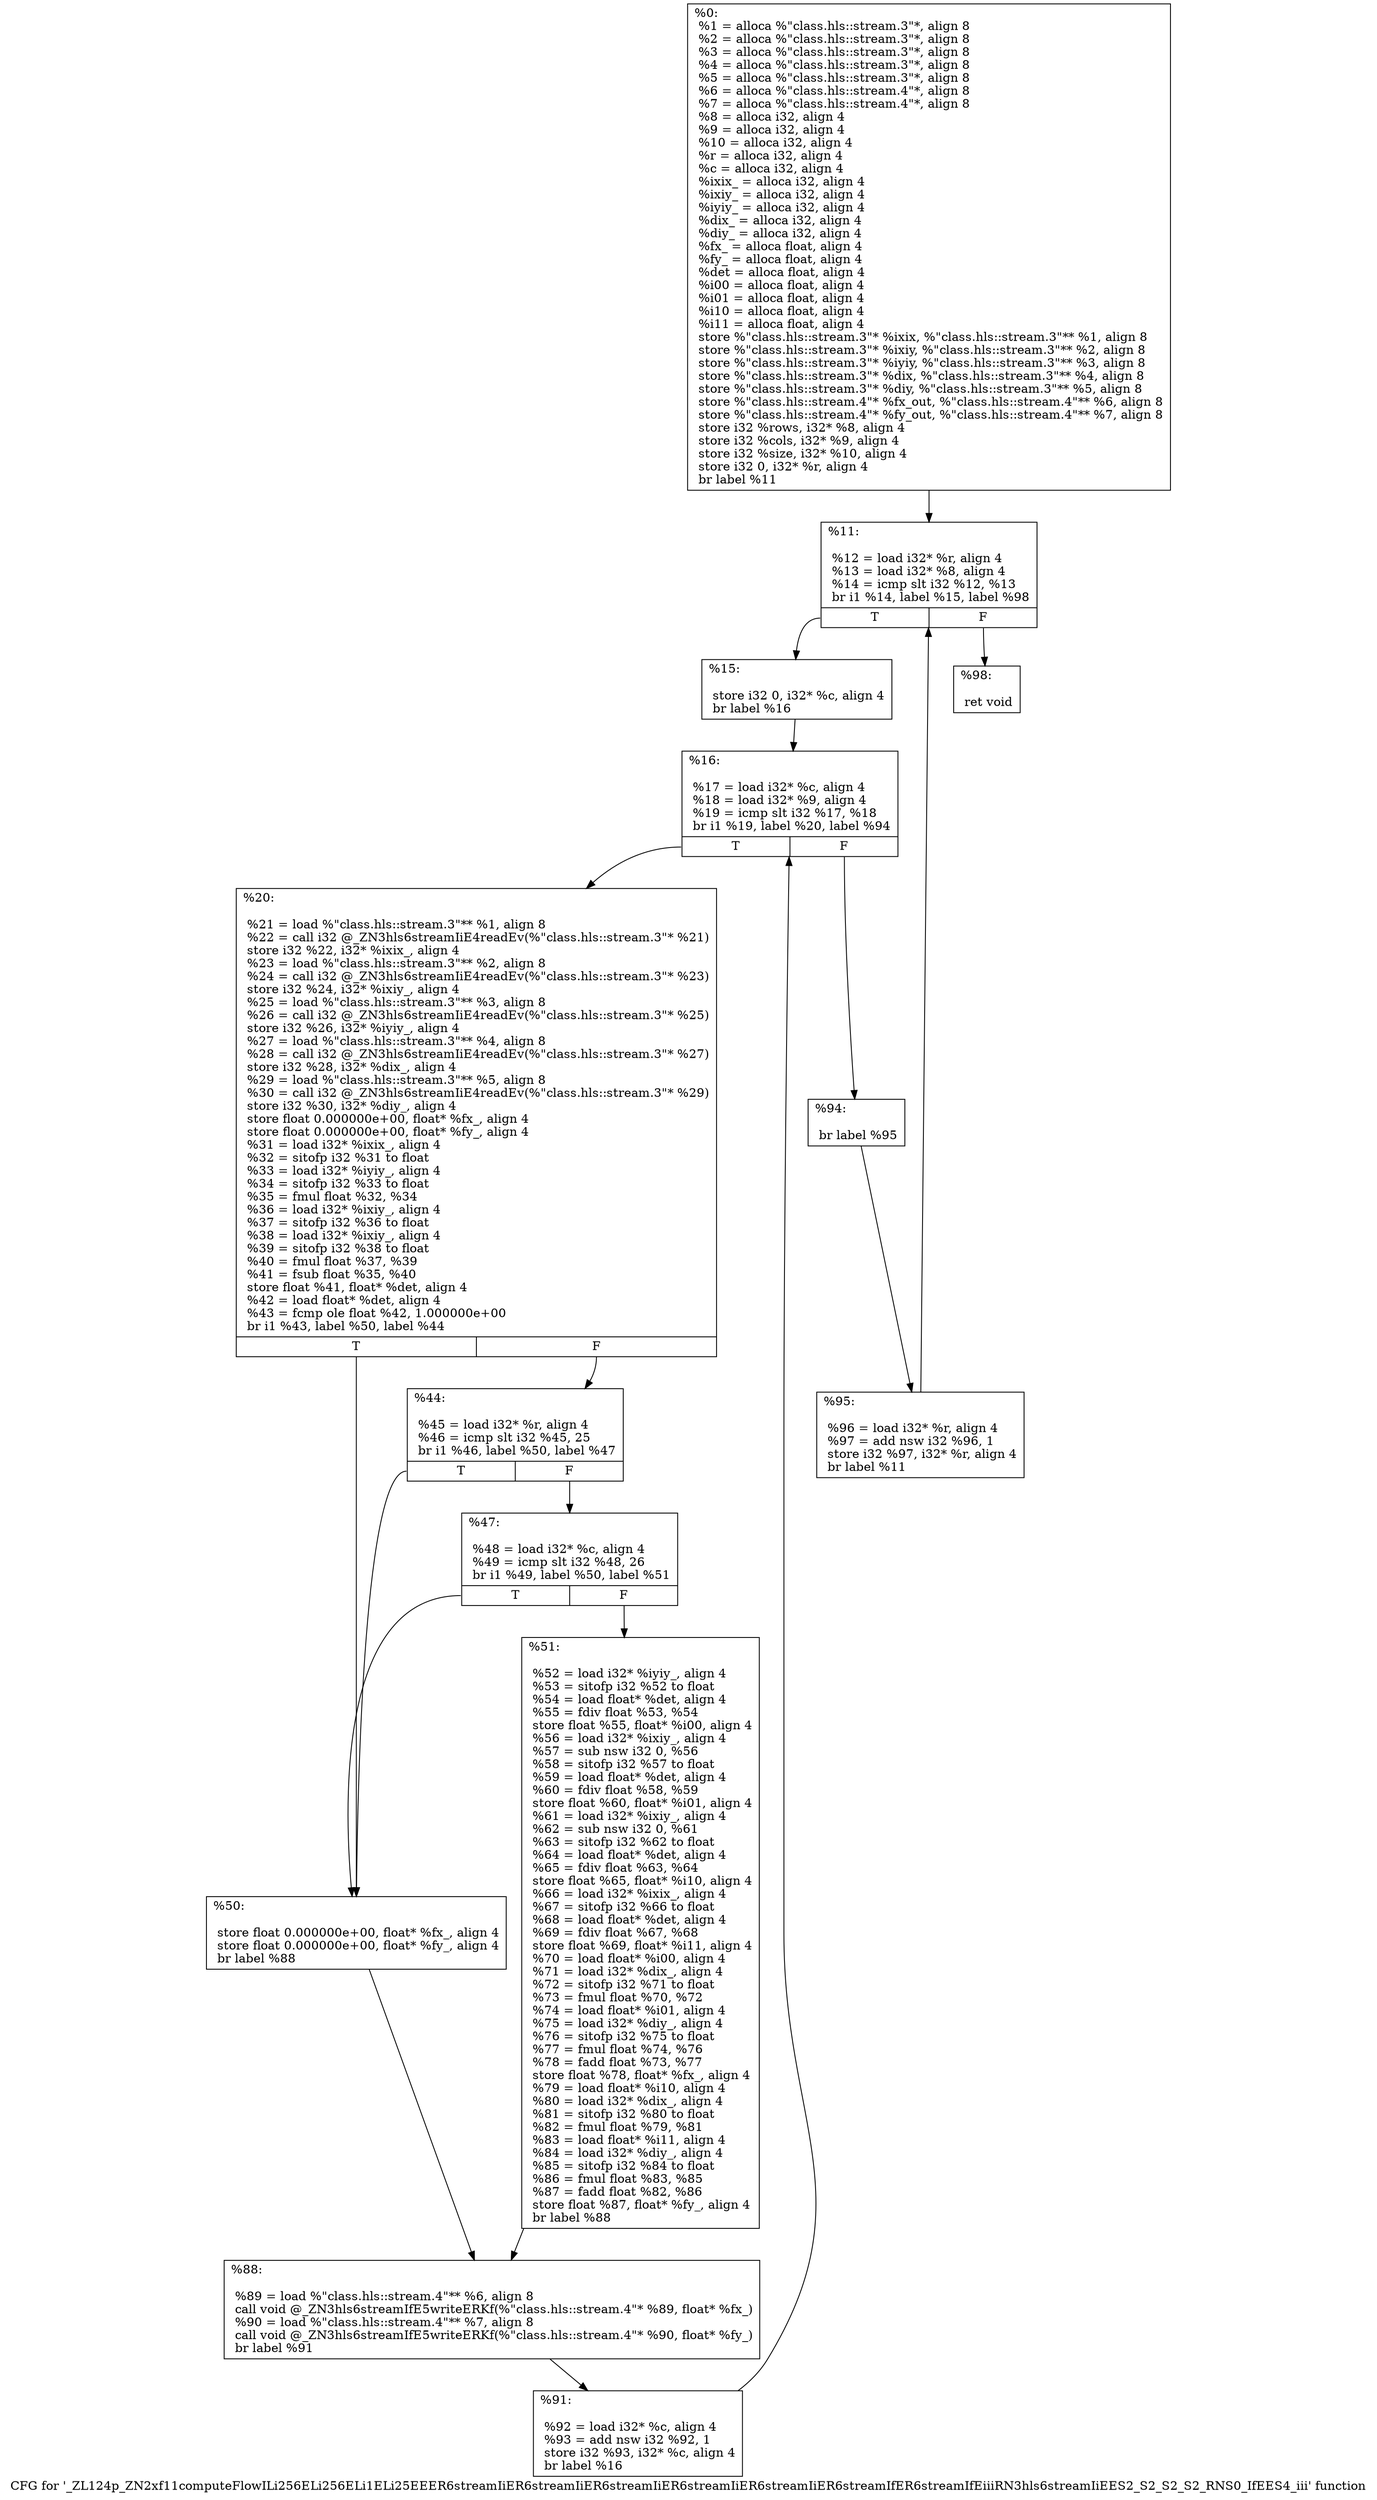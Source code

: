 digraph "CFG for '_ZL124p_ZN2xf11computeFlowILi256ELi256ELi1ELi25EEER6streamIiER6streamIiER6streamIiER6streamIiER6streamIiER6streamIfER6streamIfEiiiRN3hls6streamIiEES2_S2_S2_S2_RNS0_IfEES4_iii' function" {
	label="CFG for '_ZL124p_ZN2xf11computeFlowILi256ELi256ELi1ELi25EEER6streamIiER6streamIiER6streamIiER6streamIiER6streamIiER6streamIfER6streamIfEiiiRN3hls6streamIiEES2_S2_S2_S2_RNS0_IfEES4_iii' function";

	Node0x27091d0 [shape=record,label="{%0:\l  %1 = alloca %\"class.hls::stream.3\"*, align 8\l  %2 = alloca %\"class.hls::stream.3\"*, align 8\l  %3 = alloca %\"class.hls::stream.3\"*, align 8\l  %4 = alloca %\"class.hls::stream.3\"*, align 8\l  %5 = alloca %\"class.hls::stream.3\"*, align 8\l  %6 = alloca %\"class.hls::stream.4\"*, align 8\l  %7 = alloca %\"class.hls::stream.4\"*, align 8\l  %8 = alloca i32, align 4\l  %9 = alloca i32, align 4\l  %10 = alloca i32, align 4\l  %r = alloca i32, align 4\l  %c = alloca i32, align 4\l  %ixix_ = alloca i32, align 4\l  %ixiy_ = alloca i32, align 4\l  %iyiy_ = alloca i32, align 4\l  %dix_ = alloca i32, align 4\l  %diy_ = alloca i32, align 4\l  %fx_ = alloca float, align 4\l  %fy_ = alloca float, align 4\l  %det = alloca float, align 4\l  %i00 = alloca float, align 4\l  %i01 = alloca float, align 4\l  %i10 = alloca float, align 4\l  %i11 = alloca float, align 4\l  store %\"class.hls::stream.3\"* %ixix, %\"class.hls::stream.3\"** %1, align 8\l  store %\"class.hls::stream.3\"* %ixiy, %\"class.hls::stream.3\"** %2, align 8\l  store %\"class.hls::stream.3\"* %iyiy, %\"class.hls::stream.3\"** %3, align 8\l  store %\"class.hls::stream.3\"* %dix, %\"class.hls::stream.3\"** %4, align 8\l  store %\"class.hls::stream.3\"* %diy, %\"class.hls::stream.3\"** %5, align 8\l  store %\"class.hls::stream.4\"* %fx_out, %\"class.hls::stream.4\"** %6, align 8\l  store %\"class.hls::stream.4\"* %fy_out, %\"class.hls::stream.4\"** %7, align 8\l  store i32 %rows, i32* %8, align 4\l  store i32 %cols, i32* %9, align 4\l  store i32 %size, i32* %10, align 4\l  store i32 0, i32* %r, align 4\l  br label %11\l}"];
	Node0x27091d0 -> Node0x2712830;
	Node0x2712830 [shape=record,label="{%11:\l\l  %12 = load i32* %r, align 4\l  %13 = load i32* %8, align 4\l  %14 = icmp slt i32 %12, %13\l  br i1 %14, label %15, label %98\l|{<s0>T|<s1>F}}"];
	Node0x2712830:s0 -> Node0x2712aa0;
	Node0x2712830:s1 -> Node0x2712b00;
	Node0x2712aa0 [shape=record,label="{%15:\l\l  store i32 0, i32* %c, align 4\l  br label %16\l}"];
	Node0x2712aa0 -> Node0x2712ca0;
	Node0x2712ca0 [shape=record,label="{%16:\l\l  %17 = load i32* %c, align 4\l  %18 = load i32* %9, align 4\l  %19 = icmp slt i32 %17, %18\l  br i1 %19, label %20, label %94\l|{<s0>T|<s1>F}}"];
	Node0x2712ca0:s0 -> Node0x2712e80;
	Node0x2712ca0:s1 -> Node0x2712ee0;
	Node0x2712e80 [shape=record,label="{%20:\l\l  %21 = load %\"class.hls::stream.3\"** %1, align 8\l  %22 = call i32 @_ZN3hls6streamIiE4readEv(%\"class.hls::stream.3\"* %21)\l  store i32 %22, i32* %ixix_, align 4\l  %23 = load %\"class.hls::stream.3\"** %2, align 8\l  %24 = call i32 @_ZN3hls6streamIiE4readEv(%\"class.hls::stream.3\"* %23)\l  store i32 %24, i32* %ixiy_, align 4\l  %25 = load %\"class.hls::stream.3\"** %3, align 8\l  %26 = call i32 @_ZN3hls6streamIiE4readEv(%\"class.hls::stream.3\"* %25)\l  store i32 %26, i32* %iyiy_, align 4\l  %27 = load %\"class.hls::stream.3\"** %4, align 8\l  %28 = call i32 @_ZN3hls6streamIiE4readEv(%\"class.hls::stream.3\"* %27)\l  store i32 %28, i32* %dix_, align 4\l  %29 = load %\"class.hls::stream.3\"** %5, align 8\l  %30 = call i32 @_ZN3hls6streamIiE4readEv(%\"class.hls::stream.3\"* %29)\l  store i32 %30, i32* %diy_, align 4\l  store float 0.000000e+00, float* %fx_, align 4\l  store float 0.000000e+00, float* %fy_, align 4\l  %31 = load i32* %ixix_, align 4\l  %32 = sitofp i32 %31 to float\l  %33 = load i32* %iyiy_, align 4\l  %34 = sitofp i32 %33 to float\l  %35 = fmul float %32, %34\l  %36 = load i32* %ixiy_, align 4\l  %37 = sitofp i32 %36 to float\l  %38 = load i32* %ixiy_, align 4\l  %39 = sitofp i32 %38 to float\l  %40 = fmul float %37, %39\l  %41 = fsub float %35, %40\l  store float %41, float* %det, align 4\l  %42 = load float* %det, align 4\l  %43 = fcmp ole float %42, 1.000000e+00\l  br i1 %43, label %50, label %44\l|{<s0>T|<s1>F}}"];
	Node0x2712e80:s0 -> Node0x2714aa0;
	Node0x2712e80:s1 -> Node0x2714b00;
	Node0x2714b00 [shape=record,label="{%44:\l\l  %45 = load i32* %r, align 4\l  %46 = icmp slt i32 %45, 25\l  br i1 %46, label %50, label %47\l|{<s0>T|<s1>F}}"];
	Node0x2714b00:s0 -> Node0x2714aa0;
	Node0x2714b00:s1 -> Node0x2714d20;
	Node0x2714d20 [shape=record,label="{%47:\l\l  %48 = load i32* %c, align 4\l  %49 = icmp slt i32 %48, 26\l  br i1 %49, label %50, label %51\l|{<s0>T|<s1>F}}"];
	Node0x2714d20:s0 -> Node0x2714aa0;
	Node0x2714d20:s1 -> Node0x2714f40;
	Node0x2714aa0 [shape=record,label="{%50:\l\l  store float 0.000000e+00, float* %fx_, align 4\l  store float 0.000000e+00, float* %fy_, align 4\l  br label %88\l}"];
	Node0x2714aa0 -> Node0x2715170;
	Node0x2714f40 [shape=record,label="{%51:\l\l  %52 = load i32* %iyiy_, align 4\l  %53 = sitofp i32 %52 to float\l  %54 = load float* %det, align 4\l  %55 = fdiv float %53, %54\l  store float %55, float* %i00, align 4\l  %56 = load i32* %ixiy_, align 4\l  %57 = sub nsw i32 0, %56\l  %58 = sitofp i32 %57 to float\l  %59 = load float* %det, align 4\l  %60 = fdiv float %58, %59\l  store float %60, float* %i01, align 4\l  %61 = load i32* %ixiy_, align 4\l  %62 = sub nsw i32 0, %61\l  %63 = sitofp i32 %62 to float\l  %64 = load float* %det, align 4\l  %65 = fdiv float %63, %64\l  store float %65, float* %i10, align 4\l  %66 = load i32* %ixix_, align 4\l  %67 = sitofp i32 %66 to float\l  %68 = load float* %det, align 4\l  %69 = fdiv float %67, %68\l  store float %69, float* %i11, align 4\l  %70 = load float* %i00, align 4\l  %71 = load i32* %dix_, align 4\l  %72 = sitofp i32 %71 to float\l  %73 = fmul float %70, %72\l  %74 = load float* %i01, align 4\l  %75 = load i32* %diy_, align 4\l  %76 = sitofp i32 %75 to float\l  %77 = fmul float %74, %76\l  %78 = fadd float %73, %77\l  store float %78, float* %fx_, align 4\l  %79 = load float* %i10, align 4\l  %80 = load i32* %dix_, align 4\l  %81 = sitofp i32 %80 to float\l  %82 = fmul float %79, %81\l  %83 = load float* %i11, align 4\l  %84 = load i32* %diy_, align 4\l  %85 = sitofp i32 %84 to float\l  %86 = fmul float %83, %85\l  %87 = fadd float %82, %86\l  store float %87, float* %fy_, align 4\l  br label %88\l}"];
	Node0x2714f40 -> Node0x2715170;
	Node0x2715170 [shape=record,label="{%88:\l\l  %89 = load %\"class.hls::stream.4\"** %6, align 8\l  call void @_ZN3hls6streamIfE5writeERKf(%\"class.hls::stream.4\"* %89, float* %fx_)\l  %90 = load %\"class.hls::stream.4\"** %7, align 8\l  call void @_ZN3hls6streamIfE5writeERKf(%\"class.hls::stream.4\"* %90, float* %fy_)\l  br label %91\l}"];
	Node0x2715170 -> Node0x2716c30;
	Node0x2716c30 [shape=record,label="{%91:\l\l  %92 = load i32* %c, align 4\l  %93 = add nsw i32 %92, 1\l  store i32 %93, i32* %c, align 4\l  br label %16\l}"];
	Node0x2716c30 -> Node0x2712ca0;
	Node0x2712ee0 [shape=record,label="{%94:\l\l  br label %95\l}"];
	Node0x2712ee0 -> Node0x2716f70;
	Node0x2716f70 [shape=record,label="{%95:\l\l  %96 = load i32* %r, align 4\l  %97 = add nsw i32 %96, 1\l  store i32 %97, i32* %r, align 4\l  br label %11\l}"];
	Node0x2716f70 -> Node0x2712830;
	Node0x2712b00 [shape=record,label="{%98:\l\l  ret void\l}"];
}
